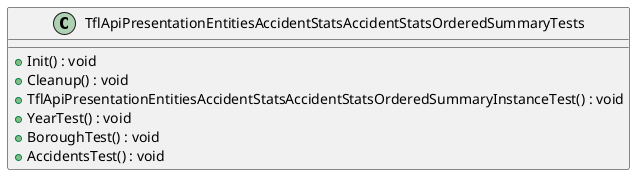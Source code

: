 @startuml
class TflApiPresentationEntitiesAccidentStatsAccidentStatsOrderedSummaryTests {
    + Init() : void
    + Cleanup() : void
    + TflApiPresentationEntitiesAccidentStatsAccidentStatsOrderedSummaryInstanceTest() : void
    + YearTest() : void
    + BoroughTest() : void
    + AccidentsTest() : void
}
@enduml
